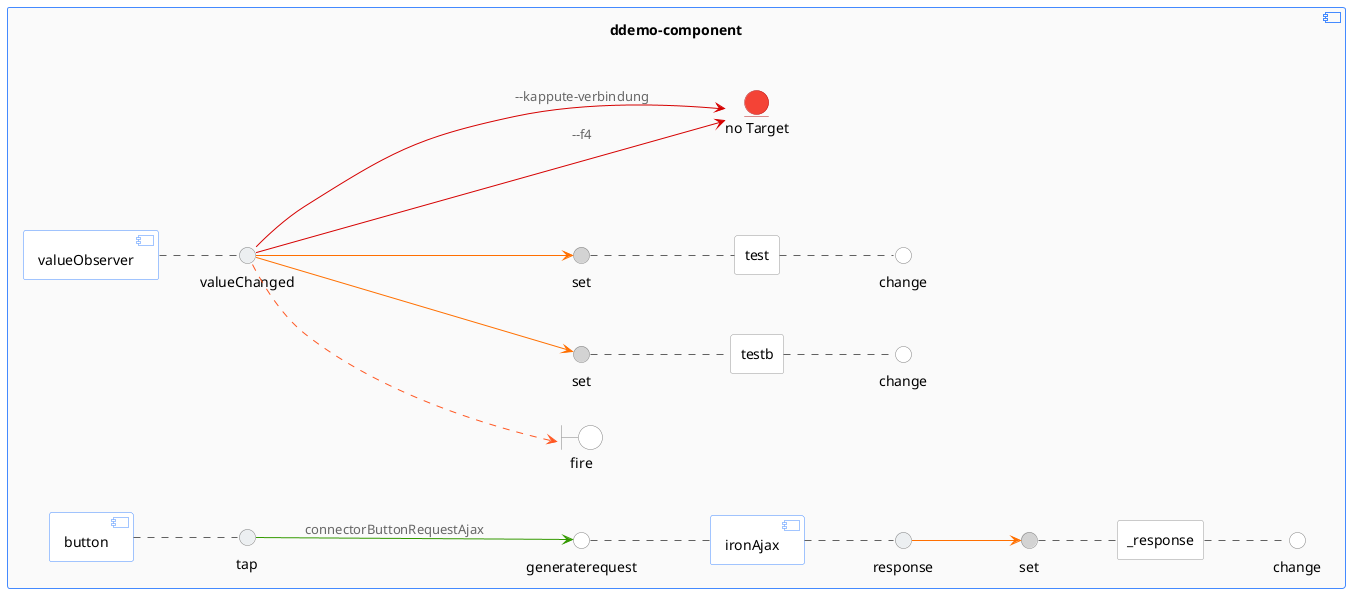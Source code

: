 ﻿@startuml
left to right direction

 skinparam interface {
backgroundColor lightgrey
borderColor grey
}
skinparam boundary {
backgroundColor lightgrey
borderColor grey
}
skinparam entity {
backgroundColor #f44336
borderColor #b71c1c
}
skinparam component {
ArrowColor #339900
ArrowFontColor #666666
borderColor #448AFF
}
skinparam agent {
ArrowFontColor #666666
borderColor #999999
}
component "ddemo-component" #FAFAFA{
agent _response as valueelement_response #white
interface set as interfaceValueelement_responseSet
interface change as interfaceValueelement_responseChange #white
interfaceValueelement_responseSet .. valueelement_response #616161
valueelement_response .. interfaceValueelement_responseChange #616161
component ironAjax #white
boundary "fire" as fireFire #white
component valueObserver #white
agent testb as valueelementtestb #white
interface set as interfaceValueelementtestbSet
interface change as interfaceValueelementtestbChange #white
interfaceValueelementtestbSet .. valueelementtestb #616161
valueelementtestb .. interfaceValueelementtestbChange #616161
agent test as valueelementtest #white
interface set as interfaceValueelementtestSet
interface change as interfaceValueelementtestChange #white
interfaceValueelementtestSet .. valueelementtest #616161
valueelementtest .. interfaceValueelementtestChange #616161
component button #white
interface generaterequest as interfaceGeneraterequestironAjax  #white
interfaceGeneraterequestironAjax .. ironAjax #616161
interface response as interfaceResponseironAjax #ECEFF1
ironAjax .. interfaceResponseironAjax #616161
interfaceResponseironAjax --> interfaceValueelement_responseSet #FF6F00
interface valueChanged as interfaceValueChangedvalueObserver #ECEFF1
valueObserver .. interfaceValueChangedvalueObserver #616161
interfaceValueChangedvalueObserver ..> fireFire #FF5722
interfaceValueChangedvalueObserver --> interfaceValueelementtestbSet #FF6F00
interfaceValueChangedvalueObserver --> interfaceValueelementtestSet #FF6F00
interface tap as interfaceTapbutton #ECEFF1
button .. interfaceTapbutton #616161
entity "no Target" as XXXXXnirvanaXXXXX
interfaceValueChangedvalueObserver --->  XXXXXnirvanaXXXXX  #d50000 :--f4
interfaceValueChangedvalueObserver --->  XXXXXnirvanaXXXXX  #d50000 :--kappute-verbindung
interfaceTapbutton --> interfaceGeneraterequestironAjax :connectorButtonRequestAjax
}
@enduml
